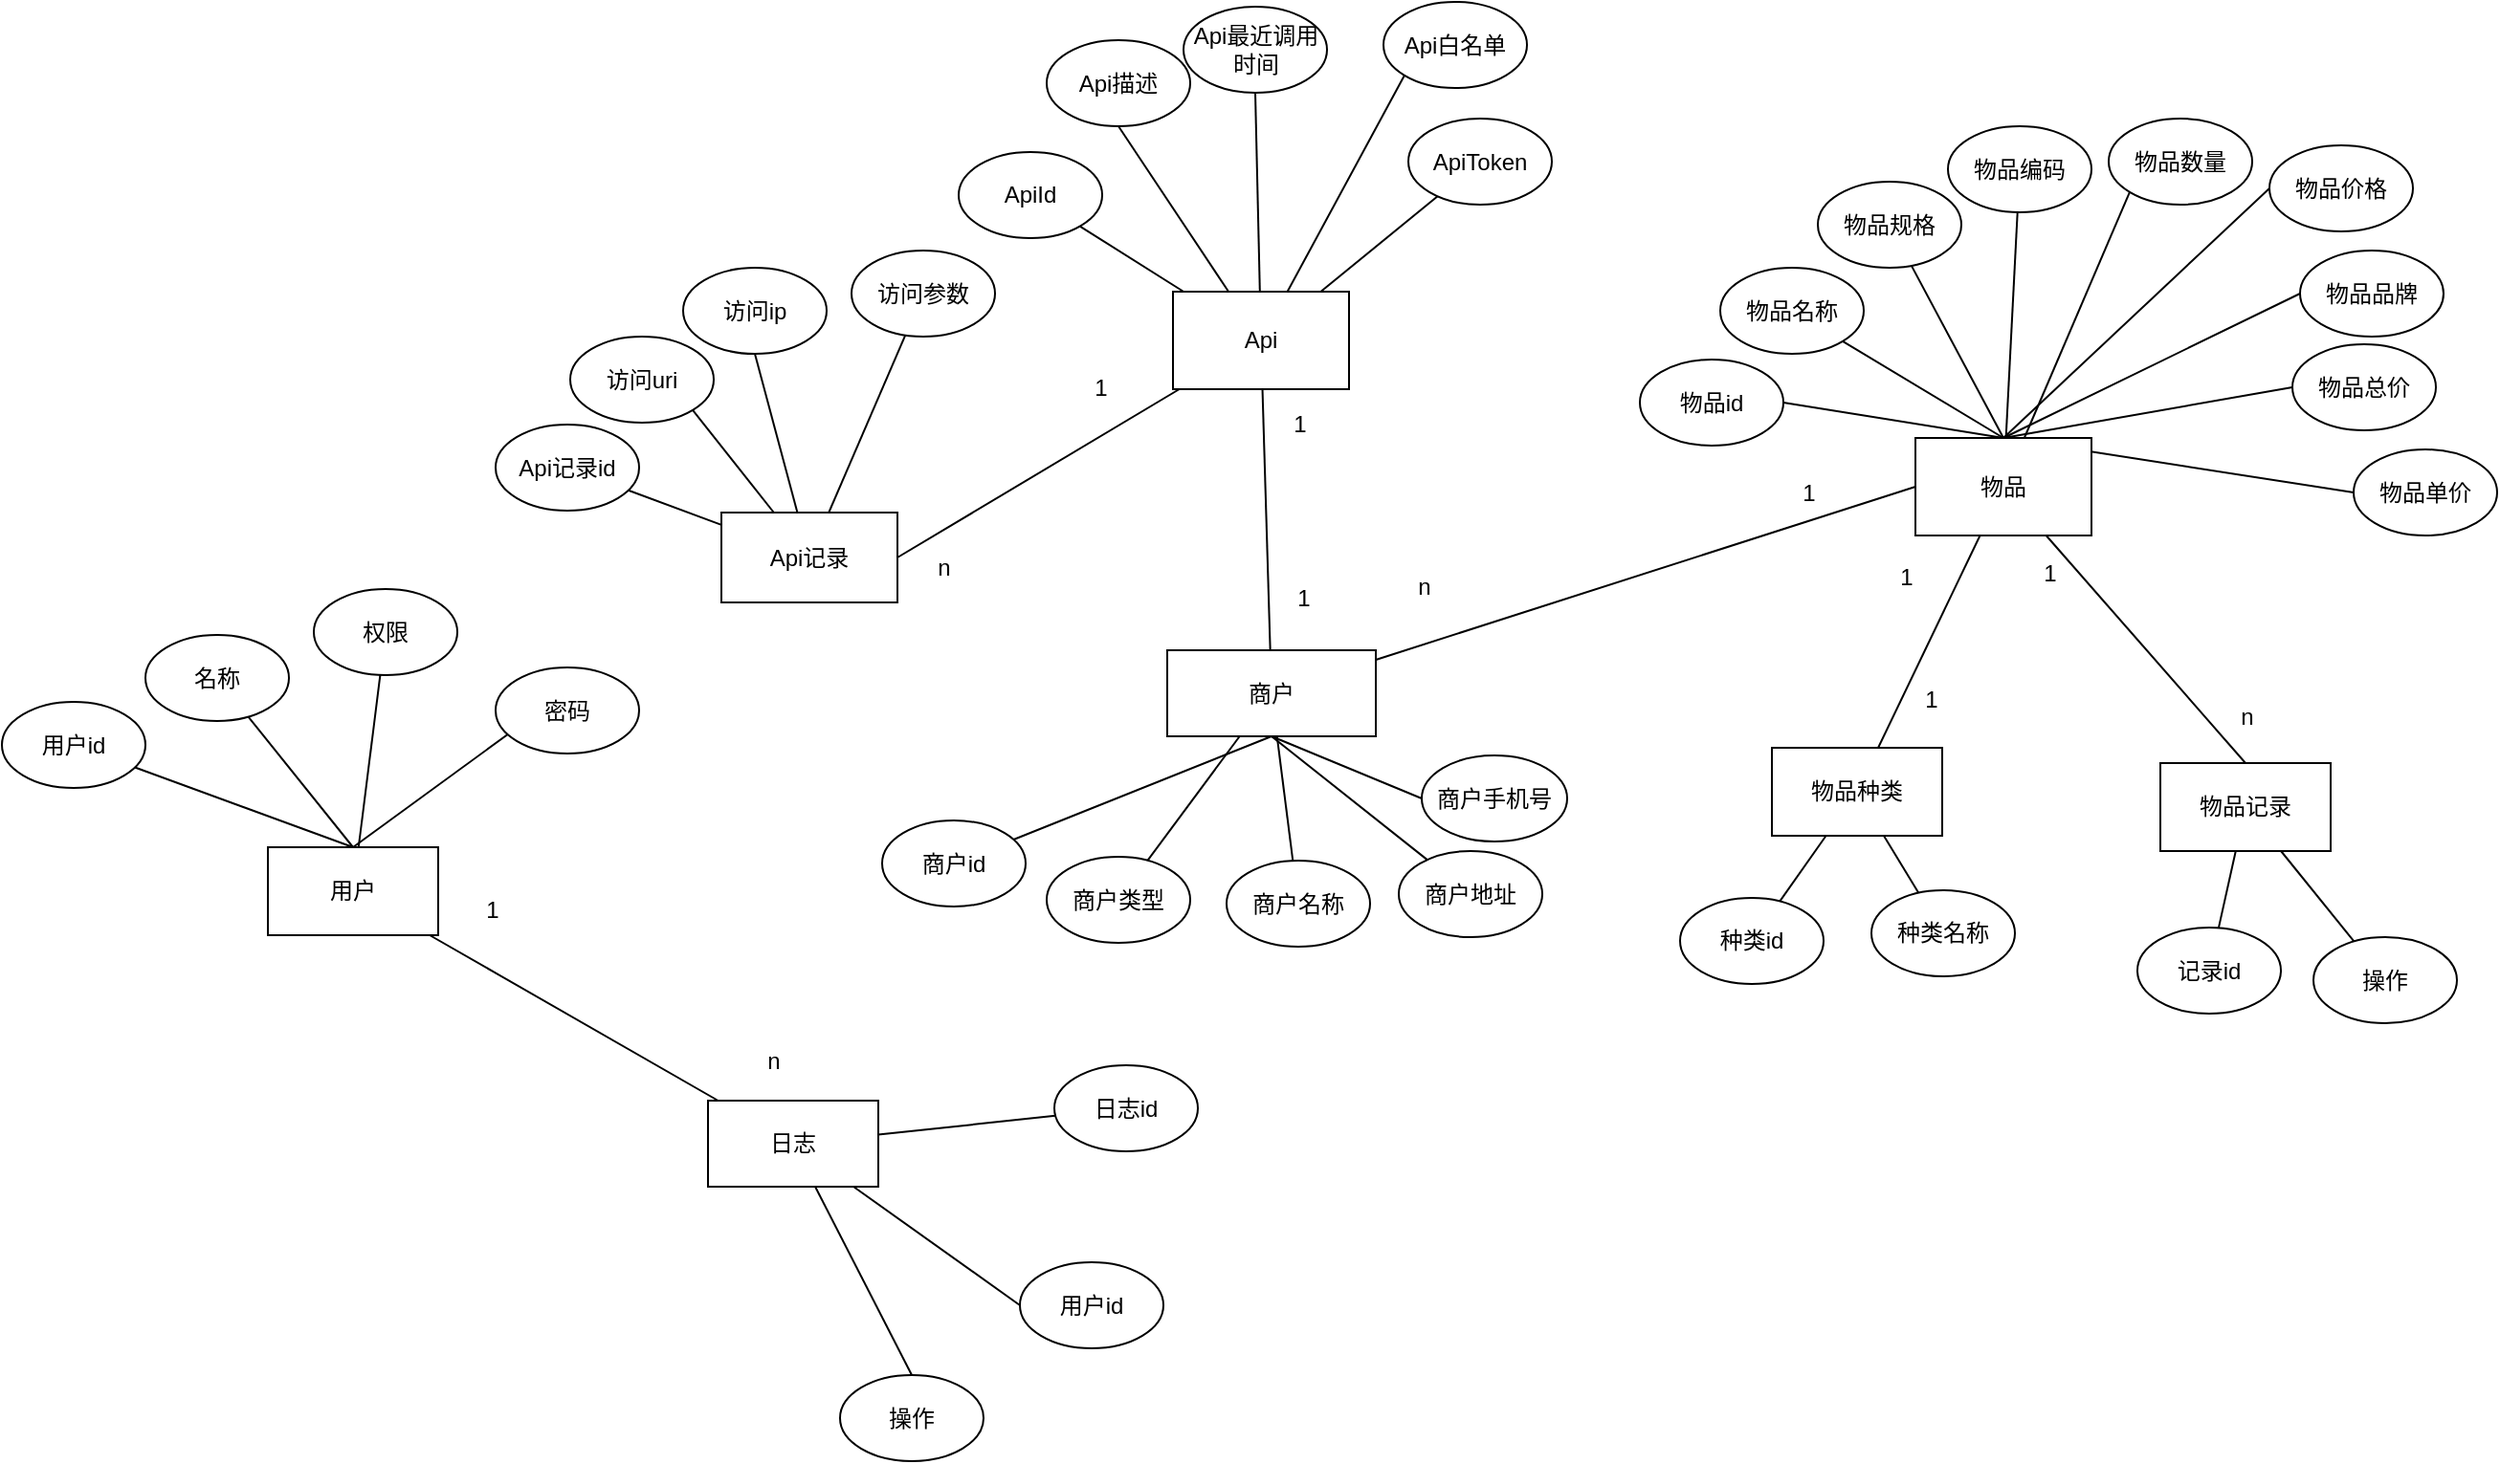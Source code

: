 <mxfile version="26.0.16">
  <diagram name="第 1 页" id="D9JgrVOwK0mvOwhrmqaS">
    <mxGraphModel dx="2295" dy="1042" grid="0" gridSize="10" guides="1" tooltips="1" connect="1" arrows="1" fold="1" page="0" pageScale="1" pageWidth="827" pageHeight="1169" math="0" shadow="0">
      <root>
        <mxCell id="0" />
        <mxCell id="1" parent="0" />
        <mxCell id="EDPaD9Az1uUJM7cs_bUE-3" value="用户" style="rounded=0;whiteSpace=wrap;html=1;" vertex="1" parent="1">
          <mxGeometry x="-165" y="526" width="89" height="46" as="geometry" />
        </mxCell>
        <mxCell id="EDPaD9Az1uUJM7cs_bUE-11" style="rounded=0;orthogonalLoop=1;jettySize=auto;html=1;endArrow=none;startFill=0;entryX=0.5;entryY=0;entryDx=0;entryDy=0;" edge="1" parent="1" source="EDPaD9Az1uUJM7cs_bUE-5" target="EDPaD9Az1uUJM7cs_bUE-3">
          <mxGeometry relative="1" as="geometry" />
        </mxCell>
        <mxCell id="EDPaD9Az1uUJM7cs_bUE-5" value="用户id" style="ellipse;whiteSpace=wrap;html=1;" vertex="1" parent="1">
          <mxGeometry x="-304" y="450" width="75" height="45" as="geometry" />
        </mxCell>
        <mxCell id="EDPaD9Az1uUJM7cs_bUE-12" style="rounded=0;orthogonalLoop=1;jettySize=auto;html=1;entryX=0.5;entryY=0;entryDx=0;entryDy=0;endArrow=none;startFill=0;" edge="1" parent="1" source="EDPaD9Az1uUJM7cs_bUE-6" target="EDPaD9Az1uUJM7cs_bUE-3">
          <mxGeometry relative="1" as="geometry" />
        </mxCell>
        <mxCell id="EDPaD9Az1uUJM7cs_bUE-6" value="名称" style="ellipse;whiteSpace=wrap;html=1;" vertex="1" parent="1">
          <mxGeometry x="-229" y="415" width="75" height="45" as="geometry" />
        </mxCell>
        <mxCell id="EDPaD9Az1uUJM7cs_bUE-13" style="rounded=0;orthogonalLoop=1;jettySize=auto;html=1;endArrow=none;startFill=0;" edge="1" parent="1" source="EDPaD9Az1uUJM7cs_bUE-7" target="EDPaD9Az1uUJM7cs_bUE-3">
          <mxGeometry relative="1" as="geometry" />
        </mxCell>
        <mxCell id="EDPaD9Az1uUJM7cs_bUE-7" value="权限" style="ellipse;whiteSpace=wrap;html=1;" vertex="1" parent="1">
          <mxGeometry x="-141" y="391" width="75" height="45" as="geometry" />
        </mxCell>
        <mxCell id="EDPaD9Az1uUJM7cs_bUE-16" style="rounded=0;orthogonalLoop=1;jettySize=auto;html=1;endArrow=none;startFill=0;entryX=0.5;entryY=0;entryDx=0;entryDy=0;" edge="1" parent="1" target="EDPaD9Az1uUJM7cs_bUE-3">
          <mxGeometry relative="1" as="geometry">
            <mxPoint x="-35.339" y="463.868" as="sourcePoint" />
          </mxGeometry>
        </mxCell>
        <mxCell id="EDPaD9Az1uUJM7cs_bUE-8" value="密码" style="ellipse;whiteSpace=wrap;html=1;" vertex="1" parent="1">
          <mxGeometry x="-46" y="432" width="75" height="45" as="geometry" />
        </mxCell>
        <mxCell id="EDPaD9Az1uUJM7cs_bUE-32" style="rounded=0;orthogonalLoop=1;jettySize=auto;html=1;endArrow=none;startFill=0;" edge="1" parent="1" source="EDPaD9Az1uUJM7cs_bUE-17" target="EDPaD9Az1uUJM7cs_bUE-3">
          <mxGeometry relative="1" as="geometry" />
        </mxCell>
        <mxCell id="EDPaD9Az1uUJM7cs_bUE-152" value="" style="rounded=0;orthogonalLoop=1;jettySize=auto;html=1;endArrow=none;startFill=0;" edge="1" parent="1" source="EDPaD9Az1uUJM7cs_bUE-17" target="EDPaD9Az1uUJM7cs_bUE-18">
          <mxGeometry relative="1" as="geometry" />
        </mxCell>
        <mxCell id="EDPaD9Az1uUJM7cs_bUE-153" style="rounded=0;orthogonalLoop=1;jettySize=auto;html=1;entryX=0;entryY=0.5;entryDx=0;entryDy=0;endArrow=none;startFill=0;" edge="1" parent="1" source="EDPaD9Az1uUJM7cs_bUE-17" target="EDPaD9Az1uUJM7cs_bUE-19">
          <mxGeometry relative="1" as="geometry" />
        </mxCell>
        <mxCell id="EDPaD9Az1uUJM7cs_bUE-154" style="rounded=0;orthogonalLoop=1;jettySize=auto;html=1;entryX=0.5;entryY=0;entryDx=0;entryDy=0;endArrow=none;startFill=0;" edge="1" parent="1" source="EDPaD9Az1uUJM7cs_bUE-17" target="EDPaD9Az1uUJM7cs_bUE-20">
          <mxGeometry relative="1" as="geometry" />
        </mxCell>
        <mxCell id="EDPaD9Az1uUJM7cs_bUE-17" value="日志" style="rounded=0;whiteSpace=wrap;html=1;" vertex="1" parent="1">
          <mxGeometry x="65" y="658.5" width="89" height="45" as="geometry" />
        </mxCell>
        <mxCell id="EDPaD9Az1uUJM7cs_bUE-18" value="日志id" style="ellipse;whiteSpace=wrap;html=1;" vertex="1" parent="1">
          <mxGeometry x="246" y="640" width="75" height="45" as="geometry" />
        </mxCell>
        <mxCell id="EDPaD9Az1uUJM7cs_bUE-19" value="用户id" style="ellipse;whiteSpace=wrap;html=1;" vertex="1" parent="1">
          <mxGeometry x="228" y="743" width="75" height="45" as="geometry" />
        </mxCell>
        <mxCell id="EDPaD9Az1uUJM7cs_bUE-20" value="操作" style="ellipse;whiteSpace=wrap;html=1;" vertex="1" parent="1">
          <mxGeometry x="134" y="802" width="75" height="45" as="geometry" />
        </mxCell>
        <mxCell id="EDPaD9Az1uUJM7cs_bUE-33" value="n" style="text;html=1;align=center;verticalAlign=middle;resizable=0;points=[];autosize=1;strokeColor=none;fillColor=none;" vertex="1" parent="1">
          <mxGeometry x="86" y="624.5" width="25" height="26" as="geometry" />
        </mxCell>
        <mxCell id="EDPaD9Az1uUJM7cs_bUE-34" value="1" style="text;html=1;align=center;verticalAlign=middle;resizable=0;points=[];autosize=1;strokeColor=none;fillColor=none;" vertex="1" parent="1">
          <mxGeometry x="-61" y="546" width="25" height="26" as="geometry" />
        </mxCell>
        <mxCell id="EDPaD9Az1uUJM7cs_bUE-58" value="" style="rounded=0;orthogonalLoop=1;jettySize=auto;html=1;endArrow=none;startFill=0;" edge="1" parent="1" source="EDPaD9Az1uUJM7cs_bUE-35" target="EDPaD9Az1uUJM7cs_bUE-38">
          <mxGeometry relative="1" as="geometry" />
        </mxCell>
        <mxCell id="EDPaD9Az1uUJM7cs_bUE-59" style="rounded=0;orthogonalLoop=1;jettySize=auto;html=1;endArrow=none;startFill=0;" edge="1" parent="1" source="EDPaD9Az1uUJM7cs_bUE-35" target="EDPaD9Az1uUJM7cs_bUE-37">
          <mxGeometry relative="1" as="geometry" />
        </mxCell>
        <mxCell id="EDPaD9Az1uUJM7cs_bUE-62" style="rounded=0;orthogonalLoop=1;jettySize=auto;html=1;exitX=0.5;exitY=1;exitDx=0;exitDy=0;endArrow=none;startFill=0;" edge="1" parent="1" source="EDPaD9Az1uUJM7cs_bUE-35" target="EDPaD9Az1uUJM7cs_bUE-36">
          <mxGeometry relative="1" as="geometry" />
        </mxCell>
        <mxCell id="EDPaD9Az1uUJM7cs_bUE-64" style="rounded=0;orthogonalLoop=1;jettySize=auto;html=1;entryX=0;entryY=0.5;entryDx=0;entryDy=0;exitX=0.5;exitY=1;exitDx=0;exitDy=0;endArrow=none;startFill=0;" edge="1" parent="1" source="EDPaD9Az1uUJM7cs_bUE-35" target="EDPaD9Az1uUJM7cs_bUE-55">
          <mxGeometry relative="1" as="geometry" />
        </mxCell>
        <mxCell id="EDPaD9Az1uUJM7cs_bUE-65" style="rounded=0;orthogonalLoop=1;jettySize=auto;html=1;exitX=0.5;exitY=1;exitDx=0;exitDy=0;endArrow=none;startFill=0;" edge="1" parent="1" source="EDPaD9Az1uUJM7cs_bUE-35" target="EDPaD9Az1uUJM7cs_bUE-39">
          <mxGeometry relative="1" as="geometry" />
        </mxCell>
        <mxCell id="EDPaD9Az1uUJM7cs_bUE-83" style="rounded=0;orthogonalLoop=1;jettySize=auto;html=1;entryX=0;entryY=0.5;entryDx=0;entryDy=0;endArrow=none;startFill=0;" edge="1" parent="1" source="EDPaD9Az1uUJM7cs_bUE-35" target="EDPaD9Az1uUJM7cs_bUE-50">
          <mxGeometry relative="1" as="geometry" />
        </mxCell>
        <mxCell id="EDPaD9Az1uUJM7cs_bUE-35" value="商户" style="rounded=0;whiteSpace=wrap;html=1;" vertex="1" parent="1">
          <mxGeometry x="305" y="423" width="109" height="45" as="geometry" />
        </mxCell>
        <mxCell id="EDPaD9Az1uUJM7cs_bUE-36" value="商户id" style="ellipse;whiteSpace=wrap;html=1;" vertex="1" parent="1">
          <mxGeometry x="156" y="512" width="75" height="45" as="geometry" />
        </mxCell>
        <mxCell id="EDPaD9Az1uUJM7cs_bUE-37" value="商户类型" style="ellipse;whiteSpace=wrap;html=1;" vertex="1" parent="1">
          <mxGeometry x="242" y="531" width="75" height="45" as="geometry" />
        </mxCell>
        <mxCell id="EDPaD9Az1uUJM7cs_bUE-38" value="商户名称" style="ellipse;whiteSpace=wrap;html=1;" vertex="1" parent="1">
          <mxGeometry x="336" y="533" width="75" height="45" as="geometry" />
        </mxCell>
        <mxCell id="EDPaD9Az1uUJM7cs_bUE-39" value="商户地址" style="ellipse;whiteSpace=wrap;html=1;" vertex="1" parent="1">
          <mxGeometry x="426" y="528" width="75" height="45" as="geometry" />
        </mxCell>
        <mxCell id="EDPaD9Az1uUJM7cs_bUE-48" style="rounded=0;orthogonalLoop=1;jettySize=auto;html=1;endArrow=none;startFill=0;" edge="1" parent="1" source="EDPaD9Az1uUJM7cs_bUE-44" target="EDPaD9Az1uUJM7cs_bUE-45">
          <mxGeometry relative="1" as="geometry" />
        </mxCell>
        <mxCell id="EDPaD9Az1uUJM7cs_bUE-49" style="rounded=0;orthogonalLoop=1;jettySize=auto;html=1;endArrow=none;startFill=0;" edge="1" parent="1" source="EDPaD9Az1uUJM7cs_bUE-44" target="EDPaD9Az1uUJM7cs_bUE-46">
          <mxGeometry relative="1" as="geometry" />
        </mxCell>
        <mxCell id="EDPaD9Az1uUJM7cs_bUE-84" value="" style="rounded=0;orthogonalLoop=1;jettySize=auto;html=1;endArrow=none;startFill=0;" edge="1" parent="1" source="EDPaD9Az1uUJM7cs_bUE-44" target="EDPaD9Az1uUJM7cs_bUE-50">
          <mxGeometry relative="1" as="geometry" />
        </mxCell>
        <mxCell id="EDPaD9Az1uUJM7cs_bUE-44" value="物品种类" style="rounded=0;whiteSpace=wrap;html=1;" vertex="1" parent="1">
          <mxGeometry x="621" y="474" width="89" height="46" as="geometry" />
        </mxCell>
        <mxCell id="EDPaD9Az1uUJM7cs_bUE-45" value="种类id" style="ellipse;whiteSpace=wrap;html=1;" vertex="1" parent="1">
          <mxGeometry x="573" y="552.5" width="75" height="45" as="geometry" />
        </mxCell>
        <mxCell id="EDPaD9Az1uUJM7cs_bUE-46" value="种类名称" style="ellipse;whiteSpace=wrap;html=1;" vertex="1" parent="1">
          <mxGeometry x="673" y="548.5" width="75" height="45" as="geometry" />
        </mxCell>
        <mxCell id="EDPaD9Az1uUJM7cs_bUE-72" style="rounded=0;orthogonalLoop=1;jettySize=auto;html=1;endArrow=none;startFill=0;" edge="1" parent="1" source="EDPaD9Az1uUJM7cs_bUE-50" target="EDPaD9Az1uUJM7cs_bUE-54">
          <mxGeometry relative="1" as="geometry" />
        </mxCell>
        <mxCell id="EDPaD9Az1uUJM7cs_bUE-73" style="rounded=0;orthogonalLoop=1;jettySize=auto;html=1;entryX=0;entryY=1;entryDx=0;entryDy=0;endArrow=none;startFill=0;" edge="1" parent="1" source="EDPaD9Az1uUJM7cs_bUE-50" target="EDPaD9Az1uUJM7cs_bUE-66">
          <mxGeometry relative="1" as="geometry" />
        </mxCell>
        <mxCell id="EDPaD9Az1uUJM7cs_bUE-74" style="rounded=0;orthogonalLoop=1;jettySize=auto;html=1;entryX=0;entryY=0.5;entryDx=0;entryDy=0;exitX=0.5;exitY=0;exitDx=0;exitDy=0;endArrow=none;startFill=0;" edge="1" parent="1" source="EDPaD9Az1uUJM7cs_bUE-50" target="EDPaD9Az1uUJM7cs_bUE-67">
          <mxGeometry relative="1" as="geometry" />
        </mxCell>
        <mxCell id="EDPaD9Az1uUJM7cs_bUE-75" style="rounded=0;orthogonalLoop=1;jettySize=auto;html=1;entryX=0;entryY=0.5;entryDx=0;entryDy=0;exitX=0.5;exitY=0;exitDx=0;exitDy=0;endArrow=none;startFill=0;" edge="1" parent="1" source="EDPaD9Az1uUJM7cs_bUE-50" target="EDPaD9Az1uUJM7cs_bUE-68">
          <mxGeometry relative="1" as="geometry" />
        </mxCell>
        <mxCell id="EDPaD9Az1uUJM7cs_bUE-76" style="rounded=0;orthogonalLoop=1;jettySize=auto;html=1;entryX=0;entryY=0.5;entryDx=0;entryDy=0;exitX=0.5;exitY=0;exitDx=0;exitDy=0;endArrow=none;startFill=0;" edge="1" parent="1" source="EDPaD9Az1uUJM7cs_bUE-50" target="EDPaD9Az1uUJM7cs_bUE-69">
          <mxGeometry relative="1" as="geometry" />
        </mxCell>
        <mxCell id="EDPaD9Az1uUJM7cs_bUE-77" style="rounded=0;orthogonalLoop=1;jettySize=auto;html=1;entryX=0;entryY=0.5;entryDx=0;entryDy=0;exitX=0.5;exitY=0;exitDx=0;exitDy=0;endArrow=none;startFill=0;" edge="1" parent="1" source="EDPaD9Az1uUJM7cs_bUE-50" target="EDPaD9Az1uUJM7cs_bUE-70">
          <mxGeometry relative="1" as="geometry" />
        </mxCell>
        <mxCell id="EDPaD9Az1uUJM7cs_bUE-78" style="rounded=0;orthogonalLoop=1;jettySize=auto;html=1;exitX=0.5;exitY=0;exitDx=0;exitDy=0;endArrow=none;startFill=0;" edge="1" parent="1" source="EDPaD9Az1uUJM7cs_bUE-50" target="EDPaD9Az1uUJM7cs_bUE-53">
          <mxGeometry relative="1" as="geometry" />
        </mxCell>
        <mxCell id="EDPaD9Az1uUJM7cs_bUE-79" style="rounded=0;orthogonalLoop=1;jettySize=auto;html=1;exitX=0.5;exitY=0;exitDx=0;exitDy=0;endArrow=none;startFill=0;" edge="1" parent="1" source="EDPaD9Az1uUJM7cs_bUE-50" target="EDPaD9Az1uUJM7cs_bUE-52">
          <mxGeometry relative="1" as="geometry" />
        </mxCell>
        <mxCell id="EDPaD9Az1uUJM7cs_bUE-80" style="rounded=0;orthogonalLoop=1;jettySize=auto;html=1;entryX=1;entryY=0.5;entryDx=0;entryDy=0;exitX=0.5;exitY=0;exitDx=0;exitDy=0;endArrow=none;startFill=0;" edge="1" parent="1" source="EDPaD9Az1uUJM7cs_bUE-50" target="EDPaD9Az1uUJM7cs_bUE-51">
          <mxGeometry relative="1" as="geometry" />
        </mxCell>
        <mxCell id="EDPaD9Az1uUJM7cs_bUE-97" style="rounded=0;orthogonalLoop=1;jettySize=auto;html=1;entryX=0.5;entryY=0;entryDx=0;entryDy=0;endArrow=none;startFill=0;" edge="1" parent="1" source="EDPaD9Az1uUJM7cs_bUE-50" target="EDPaD9Az1uUJM7cs_bUE-89">
          <mxGeometry relative="1" as="geometry" />
        </mxCell>
        <mxCell id="EDPaD9Az1uUJM7cs_bUE-50" value="物品" style="rounded=0;whiteSpace=wrap;html=1;" vertex="1" parent="1">
          <mxGeometry x="696" y="312" width="92" height="51" as="geometry" />
        </mxCell>
        <mxCell id="EDPaD9Az1uUJM7cs_bUE-51" value="物品id" style="ellipse;whiteSpace=wrap;html=1;" vertex="1" parent="1">
          <mxGeometry x="552" y="271" width="75" height="45" as="geometry" />
        </mxCell>
        <mxCell id="EDPaD9Az1uUJM7cs_bUE-52" value="物品名称" style="ellipse;whiteSpace=wrap;html=1;" vertex="1" parent="1">
          <mxGeometry x="594" y="223" width="75" height="45" as="geometry" />
        </mxCell>
        <mxCell id="EDPaD9Az1uUJM7cs_bUE-53" value="物品规格" style="ellipse;whiteSpace=wrap;html=1;" vertex="1" parent="1">
          <mxGeometry x="645" y="178" width="75" height="45" as="geometry" />
        </mxCell>
        <mxCell id="EDPaD9Az1uUJM7cs_bUE-54" value="物品编码" style="ellipse;whiteSpace=wrap;html=1;" vertex="1" parent="1">
          <mxGeometry x="713" y="149" width="75" height="45" as="geometry" />
        </mxCell>
        <mxCell id="EDPaD9Az1uUJM7cs_bUE-55" value="商户手机号" style="ellipse;whiteSpace=wrap;html=1;" vertex="1" parent="1">
          <mxGeometry x="438" y="478" width="76" height="45" as="geometry" />
        </mxCell>
        <mxCell id="EDPaD9Az1uUJM7cs_bUE-66" value="物品数量" style="ellipse;whiteSpace=wrap;html=1;" vertex="1" parent="1">
          <mxGeometry x="797" y="145" width="75" height="45" as="geometry" />
        </mxCell>
        <mxCell id="EDPaD9Az1uUJM7cs_bUE-67" value="物品价格" style="ellipse;whiteSpace=wrap;html=1;" vertex="1" parent="1">
          <mxGeometry x="881" y="159" width="75" height="45" as="geometry" />
        </mxCell>
        <mxCell id="EDPaD9Az1uUJM7cs_bUE-68" value="物品品牌" style="ellipse;whiteSpace=wrap;html=1;" vertex="1" parent="1">
          <mxGeometry x="897" y="214" width="75" height="45" as="geometry" />
        </mxCell>
        <mxCell id="EDPaD9Az1uUJM7cs_bUE-69" value="物品总价" style="ellipse;whiteSpace=wrap;html=1;" vertex="1" parent="1">
          <mxGeometry x="893" y="263" width="75" height="45" as="geometry" />
        </mxCell>
        <mxCell id="EDPaD9Az1uUJM7cs_bUE-70" value="物品单价" style="ellipse;whiteSpace=wrap;html=1;" vertex="1" parent="1">
          <mxGeometry x="925" y="318" width="75" height="45" as="geometry" />
        </mxCell>
        <mxCell id="EDPaD9Az1uUJM7cs_bUE-85" value="1" style="text;html=1;align=center;verticalAlign=middle;resizable=0;points=[];autosize=1;strokeColor=none;fillColor=none;" vertex="1" parent="1">
          <mxGeometry x="691" y="436" width="25" height="26" as="geometry" />
        </mxCell>
        <mxCell id="EDPaD9Az1uUJM7cs_bUE-86" value="1" style="text;html=1;align=center;verticalAlign=middle;resizable=0;points=[];autosize=1;strokeColor=none;fillColor=none;" vertex="1" parent="1">
          <mxGeometry x="678" y="372" width="25" height="26" as="geometry" />
        </mxCell>
        <mxCell id="EDPaD9Az1uUJM7cs_bUE-87" value="1" style="text;html=1;align=center;verticalAlign=middle;resizable=0;points=[];autosize=1;strokeColor=none;fillColor=none;" vertex="1" parent="1">
          <mxGeometry x="627" y="327.5" width="25" height="26" as="geometry" />
        </mxCell>
        <mxCell id="EDPaD9Az1uUJM7cs_bUE-88" value="n" style="text;html=1;align=center;verticalAlign=middle;resizable=0;points=[];autosize=1;strokeColor=none;fillColor=none;" vertex="1" parent="1">
          <mxGeometry x="426" y="377" width="25" height="26" as="geometry" />
        </mxCell>
        <mxCell id="EDPaD9Az1uUJM7cs_bUE-93" value="" style="rounded=0;orthogonalLoop=1;jettySize=auto;html=1;endArrow=none;startFill=0;" edge="1" parent="1" source="EDPaD9Az1uUJM7cs_bUE-89" target="EDPaD9Az1uUJM7cs_bUE-90">
          <mxGeometry relative="1" as="geometry" />
        </mxCell>
        <mxCell id="EDPaD9Az1uUJM7cs_bUE-94" style="rounded=0;orthogonalLoop=1;jettySize=auto;html=1;endArrow=none;startFill=0;" edge="1" parent="1" source="EDPaD9Az1uUJM7cs_bUE-89" target="EDPaD9Az1uUJM7cs_bUE-91">
          <mxGeometry relative="1" as="geometry" />
        </mxCell>
        <mxCell id="EDPaD9Az1uUJM7cs_bUE-89" value="物品记录" style="rounded=0;whiteSpace=wrap;html=1;" vertex="1" parent="1">
          <mxGeometry x="824" y="482" width="89" height="46" as="geometry" />
        </mxCell>
        <mxCell id="EDPaD9Az1uUJM7cs_bUE-90" value="记录id" style="ellipse;whiteSpace=wrap;html=1;" vertex="1" parent="1">
          <mxGeometry x="812" y="568" width="75" height="45" as="geometry" />
        </mxCell>
        <mxCell id="EDPaD9Az1uUJM7cs_bUE-91" value="操作" style="ellipse;whiteSpace=wrap;html=1;" vertex="1" parent="1">
          <mxGeometry x="904" y="573" width="75" height="45" as="geometry" />
        </mxCell>
        <mxCell id="EDPaD9Az1uUJM7cs_bUE-98" value="1" style="text;html=1;align=center;verticalAlign=middle;resizable=0;points=[];autosize=1;strokeColor=none;fillColor=none;" vertex="1" parent="1">
          <mxGeometry x="753" y="370" width="25" height="26" as="geometry" />
        </mxCell>
        <mxCell id="EDPaD9Az1uUJM7cs_bUE-99" value="n" style="text;html=1;align=center;verticalAlign=middle;resizable=0;points=[];autosize=1;strokeColor=none;fillColor=none;" vertex="1" parent="1">
          <mxGeometry x="856" y="445" width="25" height="26" as="geometry" />
        </mxCell>
        <mxCell id="EDPaD9Az1uUJM7cs_bUE-107" style="rounded=0;orthogonalLoop=1;jettySize=auto;html=1;endArrow=none;startFill=0;" edge="1" parent="1" source="EDPaD9Az1uUJM7cs_bUE-101" target="EDPaD9Az1uUJM7cs_bUE-102">
          <mxGeometry relative="1" as="geometry" />
        </mxCell>
        <mxCell id="EDPaD9Az1uUJM7cs_bUE-108" style="rounded=0;orthogonalLoop=1;jettySize=auto;html=1;entryX=0.5;entryY=1;entryDx=0;entryDy=0;endArrow=none;startFill=0;" edge="1" parent="1" source="EDPaD9Az1uUJM7cs_bUE-101" target="EDPaD9Az1uUJM7cs_bUE-103">
          <mxGeometry relative="1" as="geometry">
            <mxPoint x="319.739" y="195.391" as="targetPoint" />
          </mxGeometry>
        </mxCell>
        <mxCell id="EDPaD9Az1uUJM7cs_bUE-109" style="rounded=0;orthogonalLoop=1;jettySize=auto;html=1;entryX=0.5;entryY=1;entryDx=0;entryDy=0;endArrow=none;startFill=0;" edge="1" parent="1" source="EDPaD9Az1uUJM7cs_bUE-101" target="EDPaD9Az1uUJM7cs_bUE-104">
          <mxGeometry relative="1" as="geometry" />
        </mxCell>
        <mxCell id="EDPaD9Az1uUJM7cs_bUE-110" style="rounded=0;orthogonalLoop=1;jettySize=auto;html=1;entryX=0;entryY=1;entryDx=0;entryDy=0;endArrow=none;startFill=0;" edge="1" parent="1" source="EDPaD9Az1uUJM7cs_bUE-101" target="EDPaD9Az1uUJM7cs_bUE-105">
          <mxGeometry relative="1" as="geometry" />
        </mxCell>
        <mxCell id="EDPaD9Az1uUJM7cs_bUE-111" style="rounded=0;orthogonalLoop=1;jettySize=auto;html=1;endArrow=none;startFill=0;" edge="1" parent="1" source="EDPaD9Az1uUJM7cs_bUE-101" target="EDPaD9Az1uUJM7cs_bUE-106">
          <mxGeometry relative="1" as="geometry" />
        </mxCell>
        <mxCell id="EDPaD9Az1uUJM7cs_bUE-112" style="rounded=0;orthogonalLoop=1;jettySize=auto;html=1;endArrow=none;startFill=0;" edge="1" parent="1" source="EDPaD9Az1uUJM7cs_bUE-101" target="EDPaD9Az1uUJM7cs_bUE-35">
          <mxGeometry relative="1" as="geometry" />
        </mxCell>
        <mxCell id="EDPaD9Az1uUJM7cs_bUE-147" style="rounded=0;orthogonalLoop=1;jettySize=auto;html=1;entryX=1;entryY=0.5;entryDx=0;entryDy=0;endArrow=none;startFill=0;" edge="1" parent="1" source="EDPaD9Az1uUJM7cs_bUE-101" target="EDPaD9Az1uUJM7cs_bUE-116">
          <mxGeometry relative="1" as="geometry" />
        </mxCell>
        <mxCell id="EDPaD9Az1uUJM7cs_bUE-101" value="Api" style="rounded=0;whiteSpace=wrap;html=1;" vertex="1" parent="1">
          <mxGeometry x="308" y="235.5" width="92" height="51" as="geometry" />
        </mxCell>
        <mxCell id="EDPaD9Az1uUJM7cs_bUE-102" value="ApiId" style="ellipse;whiteSpace=wrap;html=1;" vertex="1" parent="1">
          <mxGeometry x="196" y="162.5" width="75" height="45" as="geometry" />
        </mxCell>
        <mxCell id="EDPaD9Az1uUJM7cs_bUE-103" value="Api描述" style="ellipse;whiteSpace=wrap;html=1;" vertex="1" parent="1">
          <mxGeometry x="242" y="104" width="75" height="45" as="geometry" />
        </mxCell>
        <mxCell id="EDPaD9Az1uUJM7cs_bUE-104" value="Api最近调用时间" style="ellipse;whiteSpace=wrap;html=1;" vertex="1" parent="1">
          <mxGeometry x="313.5" y="86.5" width="75" height="45" as="geometry" />
        </mxCell>
        <mxCell id="EDPaD9Az1uUJM7cs_bUE-105" value="Api白名单" style="ellipse;whiteSpace=wrap;html=1;" vertex="1" parent="1">
          <mxGeometry x="418" y="84" width="75" height="45" as="geometry" />
        </mxCell>
        <mxCell id="EDPaD9Az1uUJM7cs_bUE-106" value="ApiToken" style="ellipse;whiteSpace=wrap;html=1;" vertex="1" parent="1">
          <mxGeometry x="431" y="145" width="75" height="45" as="geometry" />
        </mxCell>
        <mxCell id="EDPaD9Az1uUJM7cs_bUE-113" value="1" style="text;html=1;align=center;verticalAlign=middle;resizable=0;points=[];autosize=1;strokeColor=none;fillColor=none;" vertex="1" parent="1">
          <mxGeometry x="361" y="292" width="25" height="26" as="geometry" />
        </mxCell>
        <mxCell id="EDPaD9Az1uUJM7cs_bUE-114" value="1" style="text;html=1;align=center;verticalAlign=middle;resizable=0;points=[];autosize=1;strokeColor=none;fillColor=none;" vertex="1" parent="1">
          <mxGeometry x="363.5" y="383" width="25" height="26" as="geometry" />
        </mxCell>
        <mxCell id="EDPaD9Az1uUJM7cs_bUE-141" value="" style="rounded=0;orthogonalLoop=1;jettySize=auto;html=1;endArrow=none;startFill=0;" edge="1" parent="1" source="EDPaD9Az1uUJM7cs_bUE-116" target="EDPaD9Az1uUJM7cs_bUE-117">
          <mxGeometry relative="1" as="geometry" />
        </mxCell>
        <mxCell id="EDPaD9Az1uUJM7cs_bUE-142" value="" style="rounded=0;orthogonalLoop=1;jettySize=auto;html=1;endArrow=none;startFill=0;" edge="1" parent="1" source="EDPaD9Az1uUJM7cs_bUE-116" target="EDPaD9Az1uUJM7cs_bUE-140">
          <mxGeometry relative="1" as="geometry" />
        </mxCell>
        <mxCell id="EDPaD9Az1uUJM7cs_bUE-144" style="rounded=0;orthogonalLoop=1;jettySize=auto;html=1;entryX=0.5;entryY=1;entryDx=0;entryDy=0;endArrow=none;startFill=0;" edge="1" parent="1" source="EDPaD9Az1uUJM7cs_bUE-116" target="EDPaD9Az1uUJM7cs_bUE-139">
          <mxGeometry relative="1" as="geometry" />
        </mxCell>
        <mxCell id="EDPaD9Az1uUJM7cs_bUE-145" style="rounded=0;orthogonalLoop=1;jettySize=auto;html=1;entryX=1;entryY=1;entryDx=0;entryDy=0;endArrow=none;startFill=0;" edge="1" parent="1" source="EDPaD9Az1uUJM7cs_bUE-116" target="EDPaD9Az1uUJM7cs_bUE-138">
          <mxGeometry relative="1" as="geometry" />
        </mxCell>
        <mxCell id="EDPaD9Az1uUJM7cs_bUE-116" value="Api记录" style="rounded=0;whiteSpace=wrap;html=1;" vertex="1" parent="1">
          <mxGeometry x="72" y="351" width="92" height="47" as="geometry" />
        </mxCell>
        <mxCell id="EDPaD9Az1uUJM7cs_bUE-117" value="Api记录id" style="ellipse;whiteSpace=wrap;html=1;" vertex="1" parent="1">
          <mxGeometry x="-46" y="305" width="75" height="45" as="geometry" />
        </mxCell>
        <mxCell id="EDPaD9Az1uUJM7cs_bUE-138" value="访问uri" style="ellipse;whiteSpace=wrap;html=1;" vertex="1" parent="1">
          <mxGeometry x="-7" y="259" width="75" height="45" as="geometry" />
        </mxCell>
        <mxCell id="EDPaD9Az1uUJM7cs_bUE-139" value="访问ip" style="ellipse;whiteSpace=wrap;html=1;" vertex="1" parent="1">
          <mxGeometry x="52" y="223" width="75" height="45" as="geometry" />
        </mxCell>
        <mxCell id="EDPaD9Az1uUJM7cs_bUE-140" value="访问参数" style="ellipse;whiteSpace=wrap;html=1;" vertex="1" parent="1">
          <mxGeometry x="140" y="214" width="75" height="45" as="geometry" />
        </mxCell>
        <mxCell id="EDPaD9Az1uUJM7cs_bUE-149" value="n" style="text;html=1;align=center;verticalAlign=middle;resizable=0;points=[];autosize=1;strokeColor=none;fillColor=none;" vertex="1" parent="1">
          <mxGeometry x="175" y="367" width="25" height="26" as="geometry" />
        </mxCell>
        <mxCell id="EDPaD9Az1uUJM7cs_bUE-150" value="1" style="text;html=1;align=center;verticalAlign=middle;resizable=0;points=[];autosize=1;strokeColor=none;fillColor=none;" vertex="1" parent="1">
          <mxGeometry x="257" y="272.5" width="25" height="26" as="geometry" />
        </mxCell>
      </root>
    </mxGraphModel>
  </diagram>
</mxfile>
